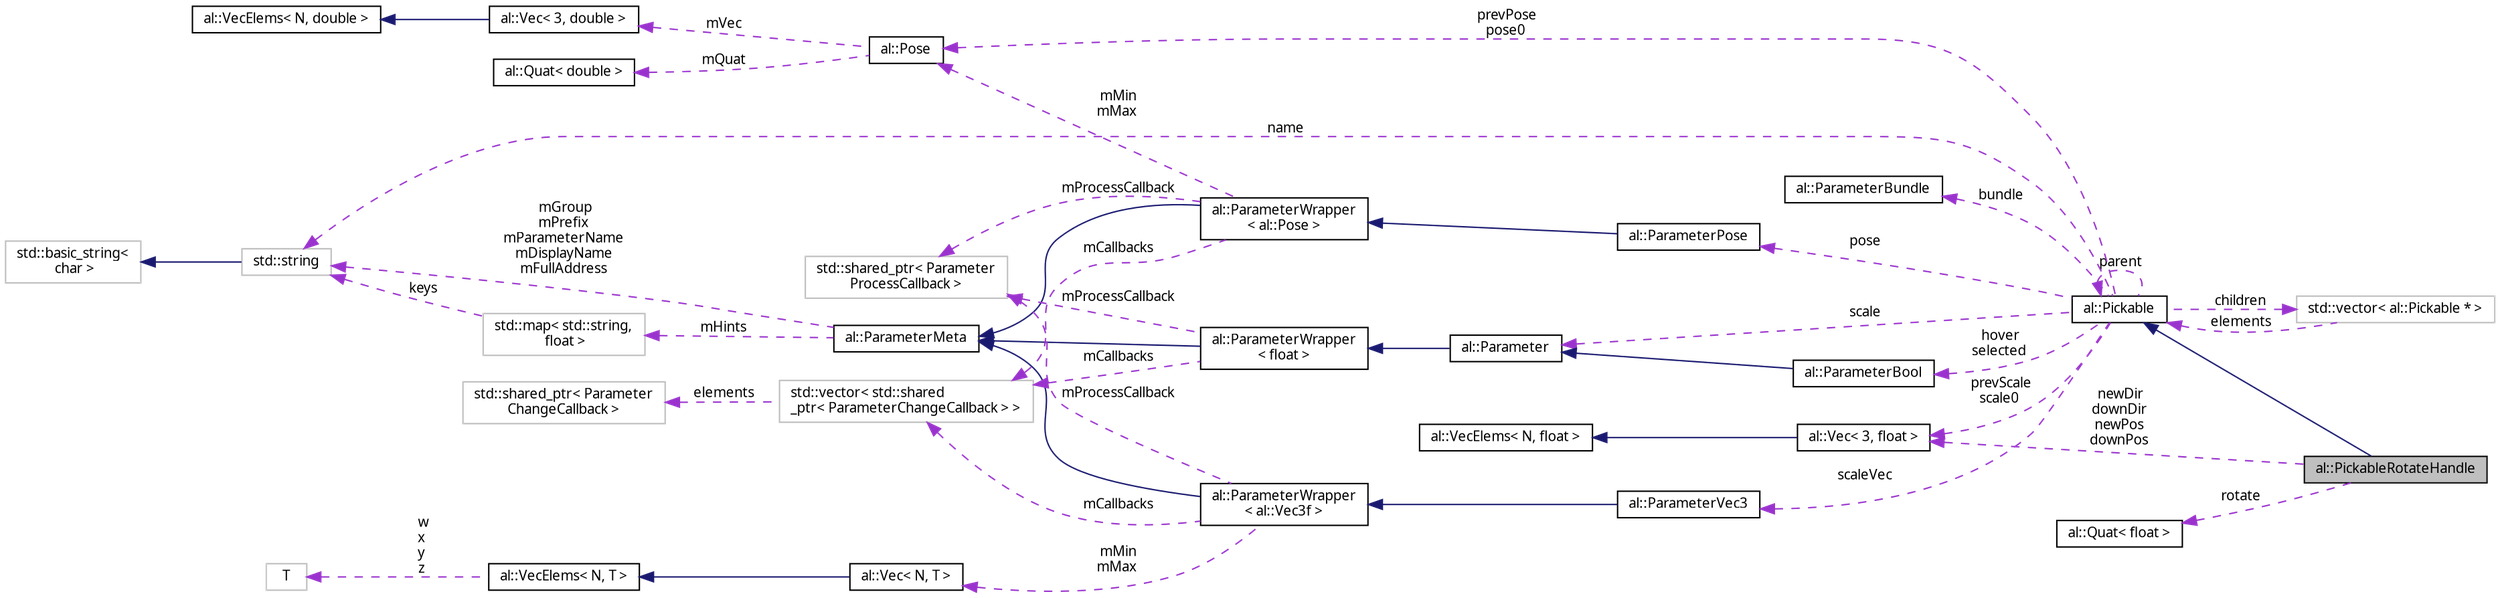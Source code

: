digraph "al::PickableRotateHandle"
{
 // LATEX_PDF_SIZE
  bgcolor="transparent";
  edge [fontname="FreeSans.ttf",fontsize="10",labelfontname="FreeSans.ttf",labelfontsize="10"];
  node [fontname="FreeSans.ttf",fontsize="10",shape=record];
  rankdir="LR";
  Node1 [label="al::PickableRotateHandle",height=0.2,width=0.4,color="black", fillcolor="grey75", style="filled", fontcolor="black",tooltip=" "];
  Node2 -> Node1 [dir="back",color="midnightblue",fontsize="10",style="solid",fontname="FreeSans.ttf"];
  Node2 [label="al::Pickable",height=0.2,width=0.4,color="black",URL="$structal_1_1_pickable.html",tooltip=" "];
  Node3 -> Node2 [dir="back",color="darkorchid3",fontsize="10",style="dashed",label=" prevScale\nscale0" ,fontname="FreeSans.ttf"];
  Node3 [label="al::Vec\< 3, float \>",height=0.2,width=0.4,color="black",URL="$classal_1_1_vec.html",tooltip=" "];
  Node4 -> Node3 [dir="back",color="midnightblue",fontsize="10",style="solid",fontname="FreeSans.ttf"];
  Node4 [label="al::VecElems\< N, float \>",height=0.2,width=0.4,color="black",URL="$structal_1_1_vec_elems.html",tooltip=" "];
  Node5 -> Node2 [dir="back",color="darkorchid3",fontsize="10",style="dashed",label=" prevPose\npose0" ,fontname="FreeSans.ttf"];
  Node5 [label="al::Pose",height=0.2,width=0.4,color="black",URL="$classal_1_1_pose.html",tooltip="A local coordinate frame."];
  Node6 -> Node5 [dir="back",color="darkorchid3",fontsize="10",style="dashed",label=" mVec" ,fontname="FreeSans.ttf"];
  Node6 [label="al::Vec\< 3, double \>",height=0.2,width=0.4,color="black",URL="$classal_1_1_vec.html",tooltip=" "];
  Node7 -> Node6 [dir="back",color="midnightblue",fontsize="10",style="solid",fontname="FreeSans.ttf"];
  Node7 [label="al::VecElems\< N, double \>",height=0.2,width=0.4,color="black",URL="$structal_1_1_vec_elems.html",tooltip=" "];
  Node8 -> Node5 [dir="back",color="darkorchid3",fontsize="10",style="dashed",label=" mQuat" ,fontname="FreeSans.ttf"];
  Node8 [label="al::Quat\< double \>",height=0.2,width=0.4,color="black",URL="$classal_1_1_quat.html",tooltip=" "];
  Node9 -> Node2 [dir="back",color="darkorchid3",fontsize="10",style="dashed",label=" hover\nselected" ,fontname="FreeSans.ttf"];
  Node9 [label="al::ParameterBool",height=0.2,width=0.4,color="black",URL="$classal_1_1_parameter_bool.html",tooltip=" "];
  Node10 -> Node9 [dir="back",color="midnightblue",fontsize="10",style="solid",fontname="FreeSans.ttf"];
  Node10 [label="al::Parameter",height=0.2,width=0.4,color="black",URL="$classal_1_1_parameter.html",tooltip="The Parameter class."];
  Node11 -> Node10 [dir="back",color="midnightblue",fontsize="10",style="solid",fontname="FreeSans.ttf"];
  Node11 [label="al::ParameterWrapper\l\< float \>",height=0.2,width=0.4,color="black",URL="$classal_1_1_parameter_wrapper.html",tooltip=" "];
  Node12 -> Node11 [dir="back",color="midnightblue",fontsize="10",style="solid",fontname="FreeSans.ttf"];
  Node12 [label="al::ParameterMeta",height=0.2,width=0.4,color="black",URL="$classal_1_1_parameter_meta.html",tooltip="The ParameterMeta class defines the base interface for Parameter metadata."];
  Node13 -> Node12 [dir="back",color="darkorchid3",fontsize="10",style="dashed",label=" mHints" ,fontname="FreeSans.ttf"];
  Node13 [label="std::map\< std::string,\l float \>",height=0.2,width=0.4,color="grey75",tooltip=" "];
  Node14 -> Node13 [dir="back",color="darkorchid3",fontsize="10",style="dashed",label=" keys" ,fontname="FreeSans.ttf"];
  Node14 [label="std::string",height=0.2,width=0.4,color="grey75",tooltip="STL class."];
  Node15 -> Node14 [dir="back",color="midnightblue",fontsize="10",style="solid",fontname="FreeSans.ttf"];
  Node15 [label="std::basic_string\<\l char \>",height=0.2,width=0.4,color="grey75",tooltip="STL class."];
  Node14 -> Node12 [dir="back",color="darkorchid3",fontsize="10",style="dashed",label=" mGroup\nmPrefix\nmParameterName\nmDisplayName\nmFullAddress" ,fontname="FreeSans.ttf"];
  Node16 -> Node11 [dir="back",color="darkorchid3",fontsize="10",style="dashed",label=" mCallbacks" ,fontname="FreeSans.ttf"];
  Node16 [label="std::vector\< std::shared\l_ptr\< ParameterChangeCallback \> \>",height=0.2,width=0.4,color="grey75",tooltip=" "];
  Node17 -> Node16 [dir="back",color="darkorchid3",fontsize="10",style="dashed",label=" elements" ,fontname="FreeSans.ttf"];
  Node17 [label="std::shared_ptr\< Parameter\lChangeCallback \>",height=0.2,width=0.4,color="grey75",tooltip=" "];
  Node18 -> Node11 [dir="back",color="darkorchid3",fontsize="10",style="dashed",label=" mProcessCallback" ,fontname="FreeSans.ttf"];
  Node18 [label="std::shared_ptr\< Parameter\lProcessCallback \>",height=0.2,width=0.4,color="grey75",tooltip=" "];
  Node19 -> Node2 [dir="back",color="darkorchid3",fontsize="10",style="dashed",label=" bundle" ,fontname="FreeSans.ttf"];
  Node19 [label="al::ParameterBundle",height=0.2,width=0.4,color="black",URL="$classal_1_1_parameter_bundle.html",tooltip=" "];
  Node20 -> Node2 [dir="back",color="darkorchid3",fontsize="10",style="dashed",label=" pose" ,fontname="FreeSans.ttf"];
  Node20 [label="al::ParameterPose",height=0.2,width=0.4,color="black",URL="$classal_1_1_parameter_pose.html",tooltip=" "];
  Node21 -> Node20 [dir="back",color="midnightblue",fontsize="10",style="solid",fontname="FreeSans.ttf"];
  Node21 [label="al::ParameterWrapper\l\< al::Pose \>",height=0.2,width=0.4,color="black",URL="$classal_1_1_parameter_wrapper.html",tooltip=" "];
  Node12 -> Node21 [dir="back",color="midnightblue",fontsize="10",style="solid",fontname="FreeSans.ttf"];
  Node16 -> Node21 [dir="back",color="darkorchid3",fontsize="10",style="dashed",label=" mCallbacks" ,fontname="FreeSans.ttf"];
  Node5 -> Node21 [dir="back",color="darkorchid3",fontsize="10",style="dashed",label=" mMin\nmMax" ,fontname="FreeSans.ttf"];
  Node18 -> Node21 [dir="back",color="darkorchid3",fontsize="10",style="dashed",label=" mProcessCallback" ,fontname="FreeSans.ttf"];
  Node22 -> Node2 [dir="back",color="darkorchid3",fontsize="10",style="dashed",label=" children" ,fontname="FreeSans.ttf"];
  Node22 [label="std::vector\< al::Pickable * \>",height=0.2,width=0.4,color="grey75",tooltip=" "];
  Node2 -> Node22 [dir="back",color="darkorchid3",fontsize="10",style="dashed",label=" elements" ,fontname="FreeSans.ttf"];
  Node2 -> Node2 [dir="back",color="darkorchid3",fontsize="10",style="dashed",label=" parent" ,fontname="FreeSans.ttf"];
  Node14 -> Node2 [dir="back",color="darkorchid3",fontsize="10",style="dashed",label=" name" ,fontname="FreeSans.ttf"];
  Node10 -> Node2 [dir="back",color="darkorchid3",fontsize="10",style="dashed",label=" scale" ,fontname="FreeSans.ttf"];
  Node23 -> Node2 [dir="back",color="darkorchid3",fontsize="10",style="dashed",label=" scaleVec" ,fontname="FreeSans.ttf"];
  Node23 [label="al::ParameterVec3",height=0.2,width=0.4,color="black",URL="$classal_1_1_parameter_vec3.html",tooltip=" "];
  Node24 -> Node23 [dir="back",color="midnightblue",fontsize="10",style="solid",fontname="FreeSans.ttf"];
  Node24 [label="al::ParameterWrapper\l\< al::Vec3f \>",height=0.2,width=0.4,color="black",URL="$classal_1_1_parameter_wrapper.html",tooltip=" "];
  Node12 -> Node24 [dir="back",color="midnightblue",fontsize="10",style="solid",fontname="FreeSans.ttf"];
  Node16 -> Node24 [dir="back",color="darkorchid3",fontsize="10",style="dashed",label=" mCallbacks" ,fontname="FreeSans.ttf"];
  Node25 -> Node24 [dir="back",color="darkorchid3",fontsize="10",style="dashed",label=" mMin\nmMax" ,fontname="FreeSans.ttf"];
  Node25 [label="al::Vec\< N, T \>",height=0.2,width=0.4,color="black",URL="$classal_1_1_vec.html",tooltip="Fixed-size n-vector."];
  Node26 -> Node25 [dir="back",color="midnightblue",fontsize="10",style="solid",fontname="FreeSans.ttf"];
  Node26 [label="al::VecElems\< N, T \>",height=0.2,width=0.4,color="black",URL="$structal_1_1_vec_elems.html",tooltip=" "];
  Node27 -> Node26 [dir="back",color="darkorchid3",fontsize="10",style="dashed",label=" w\nx\ny\nz" ,fontname="FreeSans.ttf"];
  Node27 [label="T",height=0.2,width=0.4,color="grey75",tooltip=" "];
  Node18 -> Node24 [dir="back",color="darkorchid3",fontsize="10",style="dashed",label=" mProcessCallback" ,fontname="FreeSans.ttf"];
  Node3 -> Node1 [dir="back",color="darkorchid3",fontsize="10",style="dashed",label=" newDir\ndownDir\nnewPos\ndownPos" ,fontname="FreeSans.ttf"];
  Node28 -> Node1 [dir="back",color="darkorchid3",fontsize="10",style="dashed",label=" rotate" ,fontname="FreeSans.ttf"];
  Node28 [label="al::Quat\< float \>",height=0.2,width=0.4,color="black",URL="$classal_1_1_quat.html",tooltip=" "];
}
